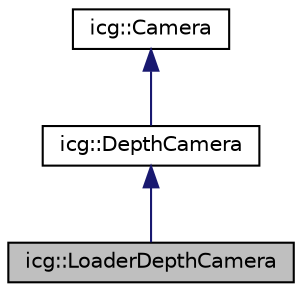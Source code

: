 digraph "icg::LoaderDepthCamera"
{
 // LATEX_PDF_SIZE
  edge [fontname="Helvetica",fontsize="10",labelfontname="Helvetica",labelfontsize="10"];
  node [fontname="Helvetica",fontsize="10",shape=record];
  Node1 [label="icg::LoaderDepthCamera",height=0.2,width=0.4,color="black", fillcolor="grey75", style="filled", fontcolor="black",tooltip="Camera that allows loading depth images from a directory."];
  Node2 -> Node1 [dir="back",color="midnightblue",fontsize="10",style="solid",fontname="Helvetica"];
  Node2 [label="icg::DepthCamera",height=0.2,width=0.4,color="black", fillcolor="white", style="filled",URL="$classicg_1_1DepthCamera.html",tooltip="Abstract Camera class that defines a depth camera that, in addition to intrinsics,..."];
  Node3 -> Node2 [dir="back",color="midnightblue",fontsize="10",style="solid",fontname="Helvetica"];
  Node3 [label="icg::Camera",height=0.2,width=0.4,color="black", fillcolor="white", style="filled",URL="$classicg_1_1Camera.html",tooltip="Abstract class that provides images to other components and contains intrinsics as well as the pose o..."];
}
